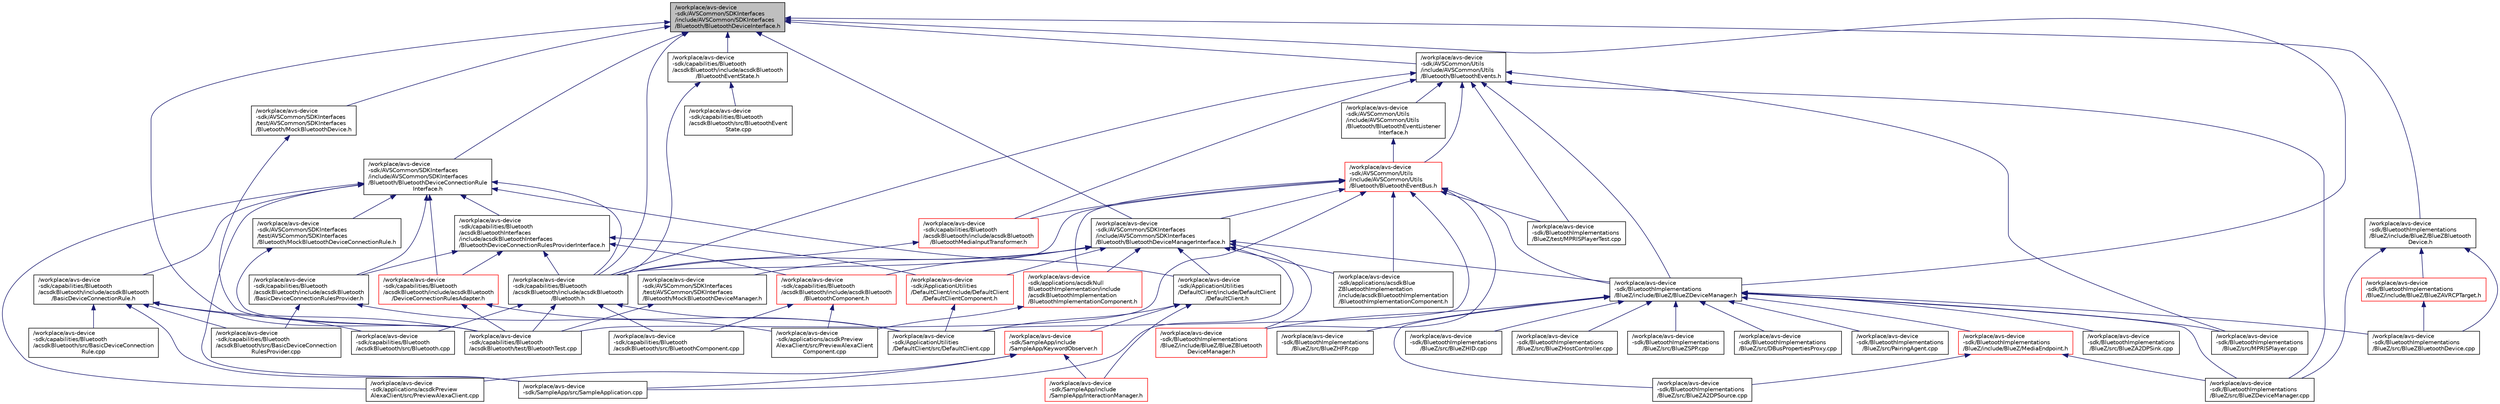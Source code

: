 digraph "/workplace/avs-device-sdk/AVSCommon/SDKInterfaces/include/AVSCommon/SDKInterfaces/Bluetooth/BluetoothDeviceInterface.h"
{
  edge [fontname="Helvetica",fontsize="10",labelfontname="Helvetica",labelfontsize="10"];
  node [fontname="Helvetica",fontsize="10",shape=record];
  Node30 [label="/workplace/avs-device\l-sdk/AVSCommon/SDKInterfaces\l/include/AVSCommon/SDKInterfaces\l/Bluetooth/BluetoothDeviceInterface.h",height=0.2,width=0.4,color="black", fillcolor="grey75", style="filled", fontcolor="black"];
  Node30 -> Node31 [dir="back",color="midnightblue",fontsize="10",style="solid",fontname="Helvetica"];
  Node31 [label="/workplace/avs-device\l-sdk/AVSCommon/SDKInterfaces\l/include/AVSCommon/SDKInterfaces\l/Bluetooth/BluetoothDeviceConnectionRule\lInterface.h",height=0.2,width=0.4,color="black", fillcolor="white", style="filled",URL="$_bluetooth_device_connection_rule_interface_8h.html"];
  Node31 -> Node32 [dir="back",color="midnightblue",fontsize="10",style="solid",fontname="Helvetica"];
  Node32 [label="/workplace/avs-device\l-sdk/applications/acsdkPreview\lAlexaClient/src/PreviewAlexaClient.cpp",height=0.2,width=0.4,color="black", fillcolor="white", style="filled",URL="$_preview_alexa_client_8cpp.html"];
  Node31 -> Node33 [dir="back",color="midnightblue",fontsize="10",style="solid",fontname="Helvetica"];
  Node33 [label="/workplace/avs-device\l-sdk/ApplicationUtilities\l/DefaultClient/include/DefaultClient\l/DefaultClient.h",height=0.2,width=0.4,color="black", fillcolor="white", style="filled",URL="$_default_client_8h.html"];
  Node33 -> Node34 [dir="back",color="midnightblue",fontsize="10",style="solid",fontname="Helvetica"];
  Node34 [label="/workplace/avs-device\l-sdk/ApplicationUtilities\l/DefaultClient/src/DefaultClient.cpp",height=0.2,width=0.4,color="black", fillcolor="white", style="filled",URL="$_default_client_8cpp.html"];
  Node33 -> Node35 [dir="back",color="midnightblue",fontsize="10",style="solid",fontname="Helvetica"];
  Node35 [label="/workplace/avs-device\l-sdk/SampleApp/include\l/SampleApp/InteractionManager.h",height=0.2,width=0.4,color="red", fillcolor="white", style="filled",URL="$_interaction_manager_8h.html"];
  Node33 -> Node45 [dir="back",color="midnightblue",fontsize="10",style="solid",fontname="Helvetica"];
  Node45 [label="/workplace/avs-device\l-sdk/SampleApp/include\l/SampleApp/KeywordObserver.h",height=0.2,width=0.4,color="red", fillcolor="white", style="filled",URL="$_keyword_observer_8h.html"];
  Node45 -> Node32 [dir="back",color="midnightblue",fontsize="10",style="solid",fontname="Helvetica"];
  Node45 -> Node35 [dir="back",color="midnightblue",fontsize="10",style="solid",fontname="Helvetica"];
  Node45 -> Node42 [dir="back",color="midnightblue",fontsize="10",style="solid",fontname="Helvetica"];
  Node42 [label="/workplace/avs-device\l-sdk/SampleApp/src/SampleApplication.cpp",height=0.2,width=0.4,color="black", fillcolor="white", style="filled",URL="$_sample_application_8cpp.html"];
  Node31 -> Node47 [dir="back",color="midnightblue",fontsize="10",style="solid",fontname="Helvetica"];
  Node47 [label="/workplace/avs-device\l-sdk/AVSCommon/SDKInterfaces\l/test/AVSCommon/SDKInterfaces\l/Bluetooth/MockBluetoothDeviceConnectionRule.h",height=0.2,width=0.4,color="black", fillcolor="white", style="filled",URL="$_mock_bluetooth_device_connection_rule_8h.html"];
  Node47 -> Node48 [dir="back",color="midnightblue",fontsize="10",style="solid",fontname="Helvetica"];
  Node48 [label="/workplace/avs-device\l-sdk/capabilities/Bluetooth\l/acsdkBluetooth/test/BluetoothTest.cpp",height=0.2,width=0.4,color="black", fillcolor="white", style="filled",URL="$_bluetooth_test_8cpp.html"];
  Node31 -> Node49 [dir="back",color="midnightblue",fontsize="10",style="solid",fontname="Helvetica"];
  Node49 [label="/workplace/avs-device\l-sdk/capabilities/Bluetooth\l/acsdkBluetooth/include/acsdkBluetooth\l/BasicDeviceConnectionRule.h",height=0.2,width=0.4,color="black", fillcolor="white", style="filled",URL="$_basic_device_connection_rule_8h.html"];
  Node49 -> Node50 [dir="back",color="midnightblue",fontsize="10",style="solid",fontname="Helvetica"];
  Node50 [label="/workplace/avs-device\l-sdk/capabilities/Bluetooth\l/acsdkBluetooth/src/BasicDeviceConnection\lRule.cpp",height=0.2,width=0.4,color="black", fillcolor="white", style="filled",URL="$_basic_device_connection_rule_8cpp.html"];
  Node49 -> Node51 [dir="back",color="midnightblue",fontsize="10",style="solid",fontname="Helvetica"];
  Node51 [label="/workplace/avs-device\l-sdk/capabilities/Bluetooth\l/acsdkBluetooth/src/BasicDeviceConnection\lRulesProvider.cpp",height=0.2,width=0.4,color="black", fillcolor="white", style="filled",URL="$_basic_device_connection_rules_provider_8cpp.html"];
  Node49 -> Node52 [dir="back",color="midnightblue",fontsize="10",style="solid",fontname="Helvetica"];
  Node52 [label="/workplace/avs-device\l-sdk/capabilities/Bluetooth\l/acsdkBluetooth/src/Bluetooth.cpp",height=0.2,width=0.4,color="black", fillcolor="white", style="filled",URL="$_bluetooth_8cpp.html"];
  Node49 -> Node48 [dir="back",color="midnightblue",fontsize="10",style="solid",fontname="Helvetica"];
  Node49 -> Node42 [dir="back",color="midnightblue",fontsize="10",style="solid",fontname="Helvetica"];
  Node31 -> Node53 [dir="back",color="midnightblue",fontsize="10",style="solid",fontname="Helvetica"];
  Node53 [label="/workplace/avs-device\l-sdk/capabilities/Bluetooth\l/acsdkBluetooth/include/acsdkBluetooth\l/BasicDeviceConnectionRulesProvider.h",height=0.2,width=0.4,color="black", fillcolor="white", style="filled",URL="$_basic_device_connection_rules_provider_8h.html"];
  Node53 -> Node38 [dir="back",color="midnightblue",fontsize="10",style="solid",fontname="Helvetica"];
  Node38 [label="/workplace/avs-device\l-sdk/applications/acsdkPreview\lAlexaClient/src/PreviewAlexaClient\lComponent.cpp",height=0.2,width=0.4,color="black", fillcolor="white", style="filled",URL="$_preview_alexa_client_component_8cpp.html"];
  Node53 -> Node51 [dir="back",color="midnightblue",fontsize="10",style="solid",fontname="Helvetica"];
  Node31 -> Node54 [dir="back",color="midnightblue",fontsize="10",style="solid",fontname="Helvetica"];
  Node54 [label="/workplace/avs-device\l-sdk/capabilities/Bluetooth\l/acsdkBluetooth/include/acsdkBluetooth\l/Bluetooth.h",height=0.2,width=0.4,color="black", fillcolor="white", style="filled",URL="$_bluetooth_8h.html"];
  Node54 -> Node34 [dir="back",color="midnightblue",fontsize="10",style="solid",fontname="Helvetica"];
  Node54 -> Node52 [dir="back",color="midnightblue",fontsize="10",style="solid",fontname="Helvetica"];
  Node54 -> Node55 [dir="back",color="midnightblue",fontsize="10",style="solid",fontname="Helvetica"];
  Node55 [label="/workplace/avs-device\l-sdk/capabilities/Bluetooth\l/acsdkBluetooth/src/BluetoothComponent.cpp",height=0.2,width=0.4,color="black", fillcolor="white", style="filled",URL="$_bluetooth_component_8cpp.html"];
  Node54 -> Node48 [dir="back",color="midnightblue",fontsize="10",style="solid",fontname="Helvetica"];
  Node31 -> Node56 [dir="back",color="midnightblue",fontsize="10",style="solid",fontname="Helvetica"];
  Node56 [label="/workplace/avs-device\l-sdk/capabilities/Bluetooth\l/acsdkBluetooth/include/acsdkBluetooth\l/DeviceConnectionRulesAdapter.h",height=0.2,width=0.4,color="red", fillcolor="white", style="filled",URL="$_device_connection_rules_adapter_8h.html"];
  Node56 -> Node34 [dir="back",color="midnightblue",fontsize="10",style="solid",fontname="Helvetica"];
  Node56 -> Node48 [dir="back",color="midnightblue",fontsize="10",style="solid",fontname="Helvetica"];
  Node31 -> Node58 [dir="back",color="midnightblue",fontsize="10",style="solid",fontname="Helvetica"];
  Node58 [label="/workplace/avs-device\l-sdk/capabilities/Bluetooth\l/acsdkBluetoothInterfaces\l/include/acsdkBluetoothInterfaces\l/BluetoothDeviceConnectionRulesProviderInterface.h",height=0.2,width=0.4,color="black", fillcolor="white", style="filled",URL="$_bluetooth_device_connection_rules_provider_interface_8h.html"];
  Node58 -> Node59 [dir="back",color="midnightblue",fontsize="10",style="solid",fontname="Helvetica"];
  Node59 [label="/workplace/avs-device\l-sdk/ApplicationUtilities\l/DefaultClient/include/DefaultClient\l/DefaultClientComponent.h",height=0.2,width=0.4,color="red", fillcolor="white", style="filled",URL="$_default_client_component_8h.html"];
  Node59 -> Node34 [dir="back",color="midnightblue",fontsize="10",style="solid",fontname="Helvetica"];
  Node58 -> Node53 [dir="back",color="midnightblue",fontsize="10",style="solid",fontname="Helvetica"];
  Node58 -> Node54 [dir="back",color="midnightblue",fontsize="10",style="solid",fontname="Helvetica"];
  Node58 -> Node61 [dir="back",color="midnightblue",fontsize="10",style="solid",fontname="Helvetica"];
  Node61 [label="/workplace/avs-device\l-sdk/capabilities/Bluetooth\l/acsdkBluetooth/include/acsdkBluetooth\l/BluetoothComponent.h",height=0.2,width=0.4,color="red", fillcolor="white", style="filled",URL="$_bluetooth_component_8h.html"];
  Node61 -> Node38 [dir="back",color="midnightblue",fontsize="10",style="solid",fontname="Helvetica"];
  Node61 -> Node55 [dir="back",color="midnightblue",fontsize="10",style="solid",fontname="Helvetica"];
  Node58 -> Node56 [dir="back",color="midnightblue",fontsize="10",style="solid",fontname="Helvetica"];
  Node31 -> Node42 [dir="back",color="midnightblue",fontsize="10",style="solid",fontname="Helvetica"];
  Node30 -> Node62 [dir="back",color="midnightblue",fontsize="10",style="solid",fontname="Helvetica"];
  Node62 [label="/workplace/avs-device\l-sdk/AVSCommon/SDKInterfaces\l/include/AVSCommon/SDKInterfaces\l/Bluetooth/BluetoothDeviceManagerInterface.h",height=0.2,width=0.4,color="black", fillcolor="white", style="filled",URL="$_bluetooth_device_manager_interface_8h.html"];
  Node62 -> Node63 [dir="back",color="midnightblue",fontsize="10",style="solid",fontname="Helvetica"];
  Node63 [label="/workplace/avs-device\l-sdk/applications/acsdkBlue\lZBluetoothImplementation\l/include/acsdkBluetoothImplementation\l/BluetoothImplementationComponent.h",height=0.2,width=0.4,color="black", fillcolor="white", style="filled",URL="$acsdk_blue_z_bluetooth_implementation_2include_2acsdk_bluetooth_implementation_2_bluetooth_implementation_component_8h.html"];
  Node62 -> Node64 [dir="back",color="midnightblue",fontsize="10",style="solid",fontname="Helvetica"];
  Node64 [label="/workplace/avs-device\l-sdk/applications/acsdkNull\lBluetoothImplementation/include\l/acsdkBluetoothImplementation\l/BluetoothImplementationComponent.h",height=0.2,width=0.4,color="red", fillcolor="white", style="filled",URL="$acsdk_null_bluetooth_implementation_2include_2acsdk_bluetooth_implementation_2_bluetooth_implementation_component_8h.html"];
  Node64 -> Node38 [dir="back",color="midnightblue",fontsize="10",style="solid",fontname="Helvetica"];
  Node62 -> Node33 [dir="back",color="midnightblue",fontsize="10",style="solid",fontname="Helvetica"];
  Node62 -> Node59 [dir="back",color="midnightblue",fontsize="10",style="solid",fontname="Helvetica"];
  Node62 -> Node67 [dir="back",color="midnightblue",fontsize="10",style="solid",fontname="Helvetica"];
  Node67 [label="/workplace/avs-device\l-sdk/AVSCommon/SDKInterfaces\l/test/AVSCommon/SDKInterfaces\l/Bluetooth/MockBluetoothDeviceManager.h",height=0.2,width=0.4,color="black", fillcolor="white", style="filled",URL="$_mock_bluetooth_device_manager_8h.html"];
  Node67 -> Node48 [dir="back",color="midnightblue",fontsize="10",style="solid",fontname="Helvetica"];
  Node62 -> Node68 [dir="back",color="midnightblue",fontsize="10",style="solid",fontname="Helvetica"];
  Node68 [label="/workplace/avs-device\l-sdk/BluetoothImplementations\l/BlueZ/include/BlueZ/BlueZBluetooth\lDeviceManager.h",height=0.2,width=0.4,color="red", fillcolor="white", style="filled",URL="$_blue_z_bluetooth_device_manager_8h.html"];
  Node62 -> Node70 [dir="back",color="midnightblue",fontsize="10",style="solid",fontname="Helvetica"];
  Node70 [label="/workplace/avs-device\l-sdk/BluetoothImplementations\l/BlueZ/include/BlueZ/BlueZDeviceManager.h",height=0.2,width=0.4,color="black", fillcolor="white", style="filled",URL="$_blue_z_device_manager_8h.html"];
  Node70 -> Node68 [dir="back",color="midnightblue",fontsize="10",style="solid",fontname="Helvetica"];
  Node70 -> Node71 [dir="back",color="midnightblue",fontsize="10",style="solid",fontname="Helvetica"];
  Node71 [label="/workplace/avs-device\l-sdk/BluetoothImplementations\l/BlueZ/include/BlueZ/MediaEndpoint.h",height=0.2,width=0.4,color="red", fillcolor="white", style="filled",URL="$_media_endpoint_8h.html"];
  Node71 -> Node72 [dir="back",color="midnightblue",fontsize="10",style="solid",fontname="Helvetica"];
  Node72 [label="/workplace/avs-device\l-sdk/BluetoothImplementations\l/BlueZ/src/BlueZA2DPSource.cpp",height=0.2,width=0.4,color="black", fillcolor="white", style="filled",URL="$_blue_z_a2_d_p_source_8cpp.html"];
  Node71 -> Node73 [dir="back",color="midnightblue",fontsize="10",style="solid",fontname="Helvetica"];
  Node73 [label="/workplace/avs-device\l-sdk/BluetoothImplementations\l/BlueZ/src/BlueZDeviceManager.cpp",height=0.2,width=0.4,color="black", fillcolor="white", style="filled",URL="$_blue_z_device_manager_8cpp.html"];
  Node70 -> Node75 [dir="back",color="midnightblue",fontsize="10",style="solid",fontname="Helvetica"];
  Node75 [label="/workplace/avs-device\l-sdk/BluetoothImplementations\l/BlueZ/src/BlueZA2DPSink.cpp",height=0.2,width=0.4,color="black", fillcolor="white", style="filled",URL="$_blue_z_a2_d_p_sink_8cpp.html"];
  Node70 -> Node72 [dir="back",color="midnightblue",fontsize="10",style="solid",fontname="Helvetica"];
  Node70 -> Node76 [dir="back",color="midnightblue",fontsize="10",style="solid",fontname="Helvetica"];
  Node76 [label="/workplace/avs-device\l-sdk/BluetoothImplementations\l/BlueZ/src/BlueZBluetoothDevice.cpp",height=0.2,width=0.4,color="black", fillcolor="white", style="filled",URL="$_blue_z_bluetooth_device_8cpp.html"];
  Node70 -> Node73 [dir="back",color="midnightblue",fontsize="10",style="solid",fontname="Helvetica"];
  Node70 -> Node77 [dir="back",color="midnightblue",fontsize="10",style="solid",fontname="Helvetica"];
  Node77 [label="/workplace/avs-device\l-sdk/BluetoothImplementations\l/BlueZ/src/BlueZHFP.cpp",height=0.2,width=0.4,color="black", fillcolor="white", style="filled",URL="$_blue_z_h_f_p_8cpp.html"];
  Node70 -> Node78 [dir="back",color="midnightblue",fontsize="10",style="solid",fontname="Helvetica"];
  Node78 [label="/workplace/avs-device\l-sdk/BluetoothImplementations\l/BlueZ/src/BlueZHID.cpp",height=0.2,width=0.4,color="black", fillcolor="white", style="filled",URL="$_blue_z_h_i_d_8cpp.html"];
  Node70 -> Node79 [dir="back",color="midnightblue",fontsize="10",style="solid",fontname="Helvetica"];
  Node79 [label="/workplace/avs-device\l-sdk/BluetoothImplementations\l/BlueZ/src/BlueZHostController.cpp",height=0.2,width=0.4,color="black", fillcolor="white", style="filled",URL="$_blue_z_host_controller_8cpp.html"];
  Node70 -> Node80 [dir="back",color="midnightblue",fontsize="10",style="solid",fontname="Helvetica"];
  Node80 [label="/workplace/avs-device\l-sdk/BluetoothImplementations\l/BlueZ/src/BlueZSPP.cpp",height=0.2,width=0.4,color="black", fillcolor="white", style="filled",URL="$_blue_z_s_p_p_8cpp.html"];
  Node70 -> Node81 [dir="back",color="midnightblue",fontsize="10",style="solid",fontname="Helvetica"];
  Node81 [label="/workplace/avs-device\l-sdk/BluetoothImplementations\l/BlueZ/src/DBusPropertiesProxy.cpp",height=0.2,width=0.4,color="black", fillcolor="white", style="filled",URL="$_d_bus_properties_proxy_8cpp.html"];
  Node70 -> Node82 [dir="back",color="midnightblue",fontsize="10",style="solid",fontname="Helvetica"];
  Node82 [label="/workplace/avs-device\l-sdk/BluetoothImplementations\l/BlueZ/src/MPRISPlayer.cpp",height=0.2,width=0.4,color="black", fillcolor="white", style="filled",URL="$_m_p_r_i_s_player_8cpp.html"];
  Node70 -> Node83 [dir="back",color="midnightblue",fontsize="10",style="solid",fontname="Helvetica"];
  Node83 [label="/workplace/avs-device\l-sdk/BluetoothImplementations\l/BlueZ/src/PairingAgent.cpp",height=0.2,width=0.4,color="black", fillcolor="white", style="filled",URL="$_pairing_agent_8cpp.html"];
  Node62 -> Node54 [dir="back",color="midnightblue",fontsize="10",style="solid",fontname="Helvetica"];
  Node62 -> Node61 [dir="back",color="midnightblue",fontsize="10",style="solid",fontname="Helvetica"];
  Node62 -> Node42 [dir="back",color="midnightblue",fontsize="10",style="solid",fontname="Helvetica"];
  Node30 -> Node84 [dir="back",color="midnightblue",fontsize="10",style="solid",fontname="Helvetica"];
  Node84 [label="/workplace/avs-device\l-sdk/AVSCommon/SDKInterfaces\l/test/AVSCommon/SDKInterfaces\l/Bluetooth/MockBluetoothDevice.h",height=0.2,width=0.4,color="black", fillcolor="white", style="filled",URL="$_mock_bluetooth_device_8h.html"];
  Node84 -> Node48 [dir="back",color="midnightblue",fontsize="10",style="solid",fontname="Helvetica"];
  Node30 -> Node85 [dir="back",color="midnightblue",fontsize="10",style="solid",fontname="Helvetica"];
  Node85 [label="/workplace/avs-device\l-sdk/AVSCommon/Utils\l/include/AVSCommon/Utils\l/Bluetooth/BluetoothEvents.h",height=0.2,width=0.4,color="black", fillcolor="white", style="filled",URL="$_bluetooth_events_8h.html"];
  Node85 -> Node86 [dir="back",color="midnightblue",fontsize="10",style="solid",fontname="Helvetica"];
  Node86 [label="/workplace/avs-device\l-sdk/AVSCommon/Utils\l/include/AVSCommon/Utils\l/Bluetooth/BluetoothEventBus.h",height=0.2,width=0.4,color="red", fillcolor="white", style="filled",URL="$_bluetooth_event_bus_8h.html"];
  Node86 -> Node63 [dir="back",color="midnightblue",fontsize="10",style="solid",fontname="Helvetica"];
  Node86 -> Node64 [dir="back",color="midnightblue",fontsize="10",style="solid",fontname="Helvetica"];
  Node86 -> Node34 [dir="back",color="midnightblue",fontsize="10",style="solid",fontname="Helvetica"];
  Node86 -> Node62 [dir="back",color="midnightblue",fontsize="10",style="solid",fontname="Helvetica"];
  Node86 -> Node68 [dir="back",color="midnightblue",fontsize="10",style="solid",fontname="Helvetica"];
  Node86 -> Node70 [dir="back",color="midnightblue",fontsize="10",style="solid",fontname="Helvetica"];
  Node86 -> Node91 [dir="back",color="midnightblue",fontsize="10",style="solid",fontname="Helvetica"];
  Node91 [label="/workplace/avs-device\l-sdk/BluetoothImplementations\l/BlueZ/test/MPRISPlayerTest.cpp",height=0.2,width=0.4,color="black", fillcolor="white", style="filled",URL="$_m_p_r_i_s_player_test_8cpp.html"];
  Node86 -> Node54 [dir="back",color="midnightblue",fontsize="10",style="solid",fontname="Helvetica"];
  Node86 -> Node94 [dir="back",color="midnightblue",fontsize="10",style="solid",fontname="Helvetica"];
  Node94 [label="/workplace/avs-device\l-sdk/capabilities/Bluetooth\l/acsdkBluetooth/include/acsdkBluetooth\l/BluetoothMediaInputTransformer.h",height=0.2,width=0.4,color="red", fillcolor="white", style="filled",URL="$_bluetooth_media_input_transformer_8h.html"];
  Node94 -> Node54 [dir="back",color="midnightblue",fontsize="10",style="solid",fontname="Helvetica"];
  Node86 -> Node48 [dir="back",color="midnightblue",fontsize="10",style="solid",fontname="Helvetica"];
  Node85 -> Node97 [dir="back",color="midnightblue",fontsize="10",style="solid",fontname="Helvetica"];
  Node97 [label="/workplace/avs-device\l-sdk/AVSCommon/Utils\l/include/AVSCommon/Utils\l/Bluetooth/BluetoothEventListener\lInterface.h",height=0.2,width=0.4,color="black", fillcolor="white", style="filled",URL="$_bluetooth_event_listener_interface_8h.html"];
  Node97 -> Node86 [dir="back",color="midnightblue",fontsize="10",style="solid",fontname="Helvetica"];
  Node85 -> Node70 [dir="back",color="midnightblue",fontsize="10",style="solid",fontname="Helvetica"];
  Node85 -> Node73 [dir="back",color="midnightblue",fontsize="10",style="solid",fontname="Helvetica"];
  Node85 -> Node82 [dir="back",color="midnightblue",fontsize="10",style="solid",fontname="Helvetica"];
  Node85 -> Node91 [dir="back",color="midnightblue",fontsize="10",style="solid",fontname="Helvetica"];
  Node85 -> Node54 [dir="back",color="midnightblue",fontsize="10",style="solid",fontname="Helvetica"];
  Node85 -> Node94 [dir="back",color="midnightblue",fontsize="10",style="solid",fontname="Helvetica"];
  Node30 -> Node98 [dir="back",color="midnightblue",fontsize="10",style="solid",fontname="Helvetica"];
  Node98 [label="/workplace/avs-device\l-sdk/BluetoothImplementations\l/BlueZ/include/BlueZ/BlueZBluetooth\lDevice.h",height=0.2,width=0.4,color="black", fillcolor="white", style="filled",URL="$_blue_z_bluetooth_device_8h.html"];
  Node98 -> Node99 [dir="back",color="midnightblue",fontsize="10",style="solid",fontname="Helvetica"];
  Node99 [label="/workplace/avs-device\l-sdk/BluetoothImplementations\l/BlueZ/include/BlueZ/BlueZAVRCPTarget.h",height=0.2,width=0.4,color="red", fillcolor="white", style="filled",URL="$_blue_z_a_v_r_c_p_target_8h.html"];
  Node99 -> Node76 [dir="back",color="midnightblue",fontsize="10",style="solid",fontname="Helvetica"];
  Node98 -> Node76 [dir="back",color="midnightblue",fontsize="10",style="solid",fontname="Helvetica"];
  Node98 -> Node73 [dir="back",color="midnightblue",fontsize="10",style="solid",fontname="Helvetica"];
  Node30 -> Node70 [dir="back",color="midnightblue",fontsize="10",style="solid",fontname="Helvetica"];
  Node30 -> Node54 [dir="back",color="midnightblue",fontsize="10",style="solid",fontname="Helvetica"];
  Node30 -> Node102 [dir="back",color="midnightblue",fontsize="10",style="solid",fontname="Helvetica"];
  Node102 [label="/workplace/avs-device\l-sdk/capabilities/Bluetooth\l/acsdkBluetooth/include/acsdkBluetooth\l/BluetoothEventState.h",height=0.2,width=0.4,color="black", fillcolor="white", style="filled",URL="$_bluetooth_event_state_8h.html"];
  Node102 -> Node54 [dir="back",color="midnightblue",fontsize="10",style="solid",fontname="Helvetica"];
  Node102 -> Node103 [dir="back",color="midnightblue",fontsize="10",style="solid",fontname="Helvetica"];
  Node103 [label="/workplace/avs-device\l-sdk/capabilities/Bluetooth\l/acsdkBluetooth/src/BluetoothEvent\lState.cpp",height=0.2,width=0.4,color="black", fillcolor="white", style="filled",URL="$_bluetooth_event_state_8cpp.html"];
  Node30 -> Node48 [dir="back",color="midnightblue",fontsize="10",style="solid",fontname="Helvetica"];
}
